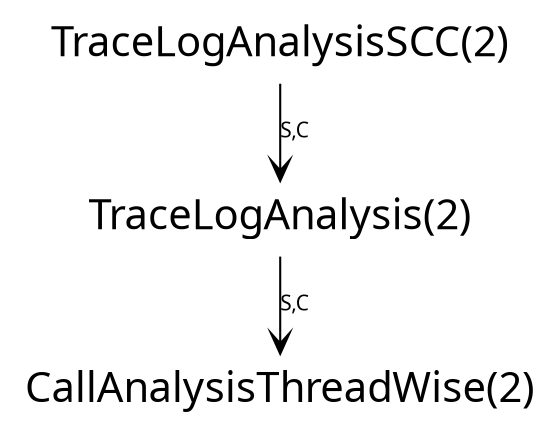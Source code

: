 digraph CMDTSanalysis { 
node [shape=plaintext, fontname=Skia, fontsize=20];
edge [fontname=Skia, fontsize = 10];
18[ label="TraceLogAnalysis(2)"];
14[ label="TraceLogAnalysisSCC(2)"];
11[ label="CallAnalysisThreadWise(2)"];
18->11[color="black", arrowhead="vee", label = "S,C"];
14->18[color="black", arrowhead="vee", label = "S,C"];
}